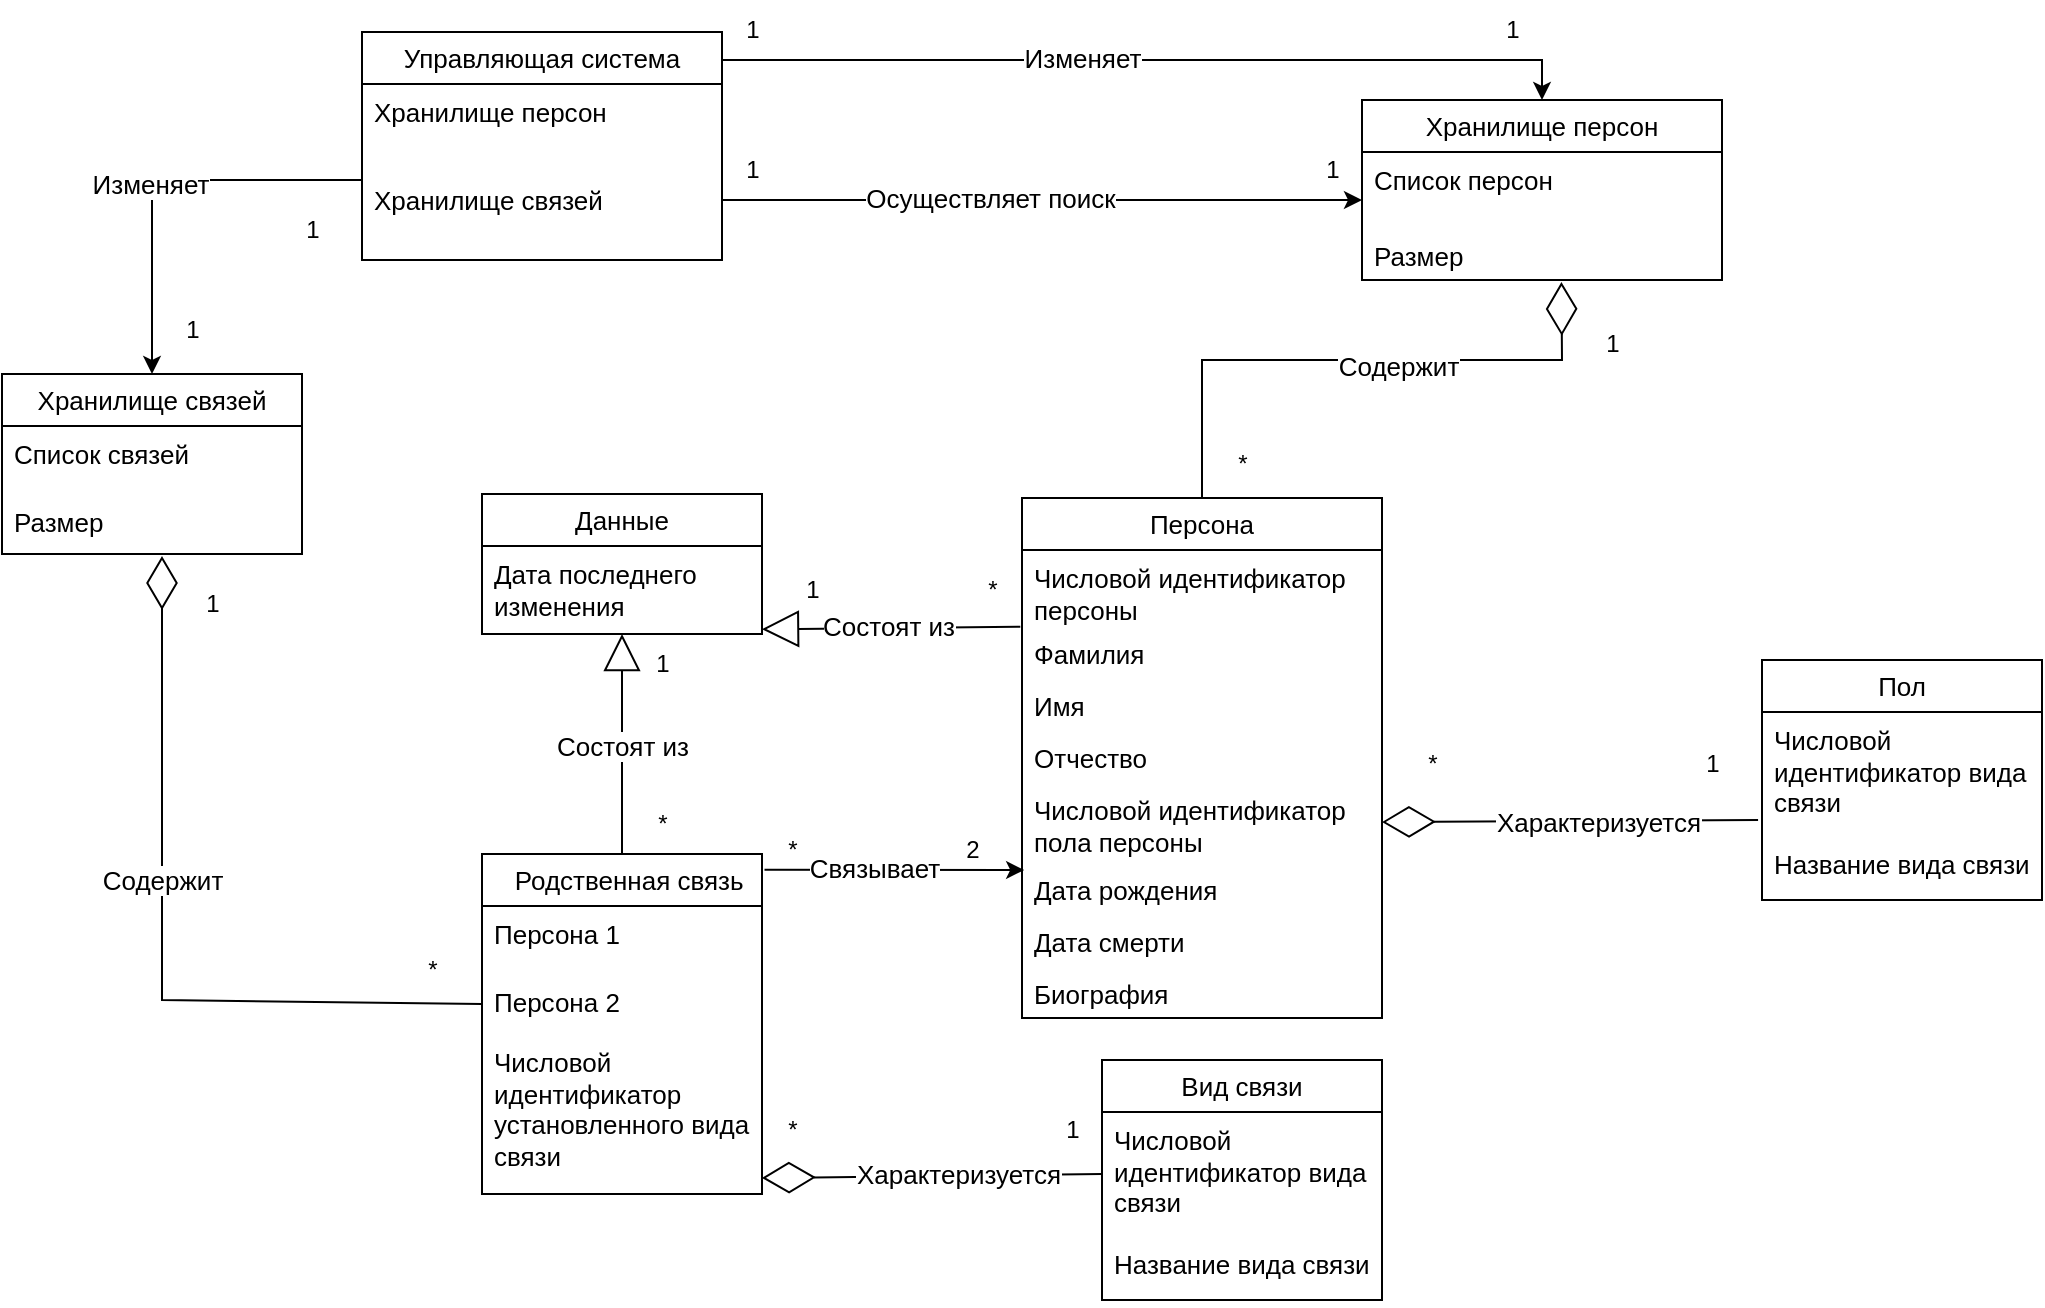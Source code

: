 <mxfile version="27.0.5">
  <diagram name="Страница — 1" id="oWjIXsU3mf1akvwN-b04">
    <mxGraphModel dx="1395" dy="888" grid="1" gridSize="10" guides="1" tooltips="1" connect="1" arrows="1" fold="1" page="1" pageScale="1" pageWidth="1169" pageHeight="827" math="0" shadow="0">
      <root>
        <mxCell id="0" />
        <mxCell id="1" parent="0" />
        <mxCell id="Pe6e0rsCghZo0KKIEObm-4" value="Персона" style="swimlane;fontStyle=0;childLayout=stackLayout;horizontal=1;startSize=26;fillColor=none;horizontalStack=0;resizeParent=1;resizeParentMax=0;resizeLast=0;collapsible=1;marginBottom=0;whiteSpace=wrap;html=1;fontSize=13;" parent="1" vertex="1">
          <mxGeometry x="750" y="319" width="180" height="260" as="geometry" />
        </mxCell>
        <mxCell id="eT4LEZ8fYCW7e159eP6c-8" value="Числовой идентификатор персоны" style="text;strokeColor=none;fillColor=none;align=left;verticalAlign=top;spacingLeft=4;spacingRight=4;overflow=hidden;rotatable=0;points=[[0,0.5],[1,0.5]];portConstraint=eastwest;whiteSpace=wrap;html=1;fontSize=13;" parent="Pe6e0rsCghZo0KKIEObm-4" vertex="1">
          <mxGeometry y="26" width="180" height="38" as="geometry" />
        </mxCell>
        <mxCell id="Pe6e0rsCghZo0KKIEObm-5" value="Фамилия" style="text;strokeColor=none;fillColor=none;align=left;verticalAlign=top;spacingLeft=4;spacingRight=4;overflow=hidden;rotatable=0;points=[[0,0.5],[1,0.5]];portConstraint=eastwest;whiteSpace=wrap;html=1;fontSize=13;" parent="Pe6e0rsCghZo0KKIEObm-4" vertex="1">
          <mxGeometry y="64" width="180" height="26" as="geometry" />
        </mxCell>
        <mxCell id="Pe6e0rsCghZo0KKIEObm-6" value="Имя" style="text;strokeColor=none;fillColor=none;align=left;verticalAlign=top;spacingLeft=4;spacingRight=4;overflow=hidden;rotatable=0;points=[[0,0.5],[1,0.5]];portConstraint=eastwest;whiteSpace=wrap;html=1;fontSize=13;" parent="Pe6e0rsCghZo0KKIEObm-4" vertex="1">
          <mxGeometry y="90" width="180" height="26" as="geometry" />
        </mxCell>
        <mxCell id="Pe6e0rsCghZo0KKIEObm-7" value="Отчество" style="text;strokeColor=none;fillColor=none;align=left;verticalAlign=top;spacingLeft=4;spacingRight=4;overflow=hidden;rotatable=0;points=[[0,0.5],[1,0.5]];portConstraint=eastwest;whiteSpace=wrap;html=1;fontSize=13;" parent="Pe6e0rsCghZo0KKIEObm-4" vertex="1">
          <mxGeometry y="116" width="180" height="26" as="geometry" />
        </mxCell>
        <mxCell id="Pe6e0rsCghZo0KKIEObm-11" value="Числовой идентификатор пола персоны" style="text;strokeColor=none;fillColor=none;align=left;verticalAlign=top;spacingLeft=4;spacingRight=4;overflow=hidden;rotatable=0;points=[[0,0.5],[1,0.5]];portConstraint=eastwest;whiteSpace=wrap;html=1;fontSize=13;" parent="Pe6e0rsCghZo0KKIEObm-4" vertex="1">
          <mxGeometry y="142" width="180" height="40" as="geometry" />
        </mxCell>
        <mxCell id="Pe6e0rsCghZo0KKIEObm-10" value="Дата рождения" style="text;strokeColor=none;fillColor=none;align=left;verticalAlign=top;spacingLeft=4;spacingRight=4;overflow=hidden;rotatable=0;points=[[0,0.5],[1,0.5]];portConstraint=eastwest;whiteSpace=wrap;html=1;fontSize=13;" parent="Pe6e0rsCghZo0KKIEObm-4" vertex="1">
          <mxGeometry y="182" width="180" height="26" as="geometry" />
        </mxCell>
        <mxCell id="Pe6e0rsCghZo0KKIEObm-14" value="Дата смерти" style="text;strokeColor=none;fillColor=none;align=left;verticalAlign=top;spacingLeft=4;spacingRight=4;overflow=hidden;rotatable=0;points=[[0,0.5],[1,0.5]];portConstraint=eastwest;whiteSpace=wrap;html=1;fontSize=13;" parent="Pe6e0rsCghZo0KKIEObm-4" vertex="1">
          <mxGeometry y="208" width="180" height="26" as="geometry" />
        </mxCell>
        <mxCell id="Pe6e0rsCghZo0KKIEObm-13" value="Биография" style="text;strokeColor=none;fillColor=none;align=left;verticalAlign=top;spacingLeft=4;spacingRight=4;overflow=hidden;rotatable=0;points=[[0,0.5],[1,0.5]];portConstraint=eastwest;whiteSpace=wrap;html=1;fontSize=13;" parent="Pe6e0rsCghZo0KKIEObm-4" vertex="1">
          <mxGeometry y="234" width="180" height="26" as="geometry" />
        </mxCell>
        <mxCell id="Pe6e0rsCghZo0KKIEObm-15" value="&amp;nbsp; &amp;nbsp;Родственная связь&amp;nbsp;" style="swimlane;fontStyle=0;childLayout=stackLayout;horizontal=1;startSize=26;fillColor=none;horizontalStack=0;resizeParent=1;resizeParentMax=0;resizeLast=0;collapsible=1;marginBottom=0;whiteSpace=wrap;html=1;fontSize=13;" parent="1" vertex="1">
          <mxGeometry x="480" y="497" width="140" height="170" as="geometry">
            <mxRectangle x="480" y="497" width="150" height="30" as="alternateBounds" />
          </mxGeometry>
        </mxCell>
        <mxCell id="eT4LEZ8fYCW7e159eP6c-2" value="Персона 1" style="text;strokeColor=none;fillColor=none;align=left;verticalAlign=top;spacingLeft=4;spacingRight=4;overflow=hidden;rotatable=0;points=[[0,0.5],[1,0.5]];portConstraint=eastwest;whiteSpace=wrap;html=1;fontSize=13;" parent="Pe6e0rsCghZo0KKIEObm-15" vertex="1">
          <mxGeometry y="26" width="140" height="34" as="geometry" />
        </mxCell>
        <mxCell id="eT4LEZ8fYCW7e159eP6c-4" value="Персона 2" style="text;strokeColor=none;fillColor=none;align=left;verticalAlign=top;spacingLeft=4;spacingRight=4;overflow=hidden;rotatable=0;points=[[0,0.5],[1,0.5]];portConstraint=eastwest;whiteSpace=wrap;html=1;fontSize=13;" parent="Pe6e0rsCghZo0KKIEObm-15" vertex="1">
          <mxGeometry y="60" width="140" height="30" as="geometry" />
        </mxCell>
        <mxCell id="eT4LEZ8fYCW7e159eP6c-7" value="Числовой идентификатор установленного вида связи" style="text;strokeColor=none;fillColor=none;align=left;verticalAlign=top;spacingLeft=4;spacingRight=4;overflow=hidden;rotatable=0;points=[[0,0.5],[1,0.5]];portConstraint=eastwest;whiteSpace=wrap;html=1;fontSize=13;" parent="Pe6e0rsCghZo0KKIEObm-15" vertex="1">
          <mxGeometry y="90" width="140" height="80" as="geometry" />
        </mxCell>
        <mxCell id="Pe6e0rsCghZo0KKIEObm-37" value="" style="endArrow=none;endFill=1;endSize=24;html=1;rounded=0;startFill=1;entryX=0;entryY=0.091;entryDx=0;entryDy=0;exitX=0.5;exitY=0;exitDx=0;exitDy=0;strokeColor=default;align=center;verticalAlign=middle;fontFamily=Helvetica;fontSize=11;fontColor=default;labelBackgroundColor=default;startArrow=classic;entryPerimeter=0;" parent="1" source="V9V1Q51ZIN7lAQ6END5D-14" target="V9V1Q51ZIN7lAQ6END5D-4" edge="1">
          <mxGeometry width="160" relative="1" as="geometry">
            <mxPoint x="290" y="414" as="sourcePoint" />
            <mxPoint x="550" y="200" as="targetPoint" />
            <Array as="points">
              <mxPoint x="315" y="160" />
            </Array>
          </mxGeometry>
        </mxCell>
        <mxCell id="Pe6e0rsCghZo0KKIEObm-38" value="Изменяет" style="edgeLabel;html=1;align=center;verticalAlign=middle;resizable=0;points=[];fontSize=13;rounded=0;strokeColor=default;fontFamily=Helvetica;fontColor=default;labelBackgroundColor=default;" parent="Pe6e0rsCghZo0KKIEObm-37" vertex="1" connectable="0">
          <mxGeometry x="0.164" y="-1" relative="1" as="geometry">
            <mxPoint x="-22" y="1" as="offset" />
          </mxGeometry>
        </mxCell>
        <mxCell id="Pe6e0rsCghZo0KKIEObm-39" value="Данные" style="swimlane;fontStyle=0;childLayout=stackLayout;horizontal=1;startSize=26;fillColor=none;horizontalStack=0;resizeParent=1;resizeParentMax=0;resizeLast=0;collapsible=1;marginBottom=0;whiteSpace=wrap;html=1;fontSize=13;" parent="1" vertex="1">
          <mxGeometry x="480" y="317" width="140" height="70" as="geometry">
            <mxRectangle x="510" y="317" width="80" height="30" as="alternateBounds" />
          </mxGeometry>
        </mxCell>
        <mxCell id="Pe6e0rsCghZo0KKIEObm-63" value="Дата последнего изменения" style="text;strokeColor=none;fillColor=none;align=left;verticalAlign=top;spacingLeft=4;spacingRight=4;overflow=hidden;rotatable=0;points=[[0,0.5],[1,0.5]];portConstraint=eastwest;whiteSpace=wrap;html=1;fontSize=13;" parent="Pe6e0rsCghZo0KKIEObm-39" vertex="1">
          <mxGeometry y="26" width="140" height="44" as="geometry" />
        </mxCell>
        <mxCell id="Pe6e0rsCghZo0KKIEObm-44" value="" style="endArrow=block;endFill=0;endSize=16;html=1;rounded=0;exitX=0;exitY=0.946;exitDx=0;exitDy=0;entryX=1.006;entryY=0.632;entryDx=0;entryDy=0;strokeColor=default;align=center;verticalAlign=middle;fontFamily=Helvetica;fontSize=13;fontColor=default;labelBackgroundColor=default;exitPerimeter=0;entryPerimeter=0;" parent="1" edge="1">
          <mxGeometry width="160" relative="1" as="geometry">
            <mxPoint x="749.16" y="383.396" as="sourcePoint" />
            <mxPoint x="620.0" y="384.608" as="targetPoint" />
          </mxGeometry>
        </mxCell>
        <mxCell id="Pe6e0rsCghZo0KKIEObm-66" value="Состоят из" style="edgeLabel;html=1;align=center;verticalAlign=middle;resizable=0;points=[];fontSize=13;rounded=0;strokeColor=default;fontFamily=Helvetica;fontColor=default;labelBackgroundColor=default;" parent="Pe6e0rsCghZo0KKIEObm-44" vertex="1" connectable="0">
          <mxGeometry x="0.031" y="-1" relative="1" as="geometry">
            <mxPoint as="offset" />
          </mxGeometry>
        </mxCell>
        <mxCell id="Pe6e0rsCghZo0KKIEObm-47" value="" style="endArrow=none;endFill=1;endSize=24;html=1;rounded=0;startFill=1;exitX=0.006;exitY=0.154;exitDx=0;exitDy=0;entryX=1.009;entryY=0.046;entryDx=0;entryDy=0;exitPerimeter=0;entryPerimeter=0;strokeColor=default;align=center;verticalAlign=middle;fontFamily=Helvetica;fontSize=13;fontColor=default;labelBackgroundColor=default;startArrow=classic;" parent="1" source="Pe6e0rsCghZo0KKIEObm-10" target="Pe6e0rsCghZo0KKIEObm-15" edge="1">
          <mxGeometry width="160" relative="1" as="geometry">
            <mxPoint x="1180" y="338" as="sourcePoint" />
            <mxPoint x="630" y="514" as="targetPoint" />
          </mxGeometry>
        </mxCell>
        <mxCell id="Pe6e0rsCghZo0KKIEObm-48" value="Связывает" style="edgeLabel;html=1;align=center;verticalAlign=middle;resizable=0;points=[];fontSize=13;rounded=0;strokeColor=default;fontFamily=Helvetica;fontColor=default;labelBackgroundColor=default;" parent="Pe6e0rsCghZo0KKIEObm-47" vertex="1" connectable="0">
          <mxGeometry x="0.164" y="-1" relative="1" as="geometry">
            <mxPoint as="offset" />
          </mxGeometry>
        </mxCell>
        <mxCell id="Pe6e0rsCghZo0KKIEObm-56" value="" style="endArrow=block;endFill=0;endSize=16;html=1;rounded=0;exitX=0.5;exitY=0;exitDx=0;exitDy=0;entryX=0.5;entryY=1;entryDx=0;entryDy=0;strokeColor=default;align=center;verticalAlign=middle;fontFamily=Helvetica;fontSize=13;fontColor=default;labelBackgroundColor=default;" parent="1" source="Pe6e0rsCghZo0KKIEObm-15" target="Pe6e0rsCghZo0KKIEObm-39" edge="1">
          <mxGeometry width="160" relative="1" as="geometry">
            <mxPoint x="560" y="507" as="sourcePoint" />
            <mxPoint x="560" y="405" as="targetPoint" />
          </mxGeometry>
        </mxCell>
        <mxCell id="Pe6e0rsCghZo0KKIEObm-67" value="Состоят из" style="edgeLabel;html=1;align=center;verticalAlign=middle;resizable=0;points=[];fontSize=13;rounded=0;strokeColor=default;fontFamily=Helvetica;fontColor=default;labelBackgroundColor=default;" parent="Pe6e0rsCghZo0KKIEObm-56" vertex="1" connectable="0">
          <mxGeometry x="-0.018" relative="1" as="geometry">
            <mxPoint as="offset" />
          </mxGeometry>
        </mxCell>
        <mxCell id="Pe6e0rsCghZo0KKIEObm-58" value="" style="endArrow=none;endFill=1;endSize=24;html=1;rounded=0;startFill=1;exitX=0;exitY=0.632;exitDx=0;exitDy=0;exitPerimeter=0;startArrow=classic;" parent="1" source="V9V1Q51ZIN7lAQ6END5D-6" edge="1">
          <mxGeometry width="160" relative="1" as="geometry">
            <mxPoint x="630" y="340" as="sourcePoint" />
            <mxPoint x="600" y="170" as="targetPoint" />
            <Array as="points">
              <mxPoint x="690" y="170" />
            </Array>
          </mxGeometry>
        </mxCell>
        <mxCell id="Pe6e0rsCghZo0KKIEObm-59" value="Осуществляет поиск" style="edgeLabel;html=1;align=center;verticalAlign=middle;resizable=0;points=[];fontSize=13;" parent="Pe6e0rsCghZo0KKIEObm-58" vertex="1" connectable="0">
          <mxGeometry x="0.164" y="-1" relative="1" as="geometry">
            <mxPoint as="offset" />
          </mxGeometry>
        </mxCell>
        <mxCell id="Pe6e0rsCghZo0KKIEObm-68" value="1" style="text;html=1;align=center;verticalAlign=middle;resizable=0;points=[];autosize=1;strokeColor=none;fillColor=none;" parent="1" vertex="1">
          <mxGeometry x="380" y="170" width="30" height="30" as="geometry" />
        </mxCell>
        <mxCell id="Pe6e0rsCghZo0KKIEObm-70" value="*" style="text;html=1;align=center;verticalAlign=middle;resizable=0;points=[];autosize=1;strokeColor=none;fillColor=none;" parent="1" vertex="1">
          <mxGeometry x="720" y="350" width="30" height="30" as="geometry" />
        </mxCell>
        <mxCell id="Pe6e0rsCghZo0KKIEObm-71" value="*" style="text;html=1;align=center;verticalAlign=middle;resizable=0;points=[];autosize=1;strokeColor=none;fillColor=none;" parent="1" vertex="1">
          <mxGeometry x="555" y="467" width="30" height="30" as="geometry" />
        </mxCell>
        <mxCell id="Pe6e0rsCghZo0KKIEObm-72" value="*" style="text;html=1;align=center;verticalAlign=middle;resizable=0;points=[];autosize=1;strokeColor=none;fillColor=none;" parent="1" vertex="1">
          <mxGeometry x="620" y="480" width="30" height="30" as="geometry" />
        </mxCell>
        <mxCell id="Pe6e0rsCghZo0KKIEObm-73" value="2" style="text;html=1;align=center;verticalAlign=middle;resizable=0;points=[];autosize=1;strokeColor=none;fillColor=none;" parent="1" vertex="1">
          <mxGeometry x="710" y="480" width="30" height="30" as="geometry" />
        </mxCell>
        <mxCell id="Pe6e0rsCghZo0KKIEObm-74" value="1" style="text;html=1;align=center;verticalAlign=middle;resizable=0;points=[];autosize=1;strokeColor=none;fillColor=none;" parent="1" vertex="1">
          <mxGeometry x="630" y="350" width="30" height="30" as="geometry" />
        </mxCell>
        <mxCell id="Pe6e0rsCghZo0KKIEObm-75" value="1" style="text;html=1;align=center;verticalAlign=middle;resizable=0;points=[];autosize=1;strokeColor=none;fillColor=none;" parent="1" vertex="1">
          <mxGeometry x="555" y="387" width="30" height="30" as="geometry" />
        </mxCell>
        <mxCell id="Yw1YEkHq75_yNaC5oLke-2" value="1" style="text;html=1;align=center;verticalAlign=middle;resizable=0;points=[];autosize=1;strokeColor=none;fillColor=none;" parent="1" vertex="1">
          <mxGeometry x="600" y="140" width="30" height="30" as="geometry" />
        </mxCell>
        <mxCell id="eT4LEZ8fYCW7e159eP6c-9" value="Вид связи" style="swimlane;fontStyle=0;childLayout=stackLayout;horizontal=1;startSize=26;fillColor=none;horizontalStack=0;resizeParent=1;resizeParentMax=0;resizeLast=0;collapsible=1;marginBottom=0;whiteSpace=wrap;html=1;fontSize=13;" parent="1" vertex="1">
          <mxGeometry x="790" y="600" width="140" height="120" as="geometry">
            <mxRectangle x="755" y="667" width="100" height="30" as="alternateBounds" />
          </mxGeometry>
        </mxCell>
        <mxCell id="eT4LEZ8fYCW7e159eP6c-14" value="Числовой идентификатор вида связи" style="text;strokeColor=none;fillColor=none;align=left;verticalAlign=top;spacingLeft=4;spacingRight=4;overflow=hidden;rotatable=0;points=[[0,0.5],[1,0.5]];portConstraint=eastwest;whiteSpace=wrap;html=1;fontSize=13;" parent="eT4LEZ8fYCW7e159eP6c-9" vertex="1">
          <mxGeometry y="26" width="140" height="62" as="geometry" />
        </mxCell>
        <mxCell id="eT4LEZ8fYCW7e159eP6c-15" value="Название вида связи" style="text;strokeColor=none;fillColor=none;align=left;verticalAlign=top;spacingLeft=4;spacingRight=4;overflow=hidden;rotatable=0;points=[[0,0.5],[1,0.5]];portConstraint=eastwest;whiteSpace=wrap;html=1;fontSize=13;" parent="eT4LEZ8fYCW7e159eP6c-9" vertex="1">
          <mxGeometry y="88" width="140" height="32" as="geometry" />
        </mxCell>
        <mxCell id="eT4LEZ8fYCW7e159eP6c-10" value="" style="endArrow=diamondThin;endFill=0;endSize=24;html=1;rounded=0;startFill=0;exitX=0;exitY=0.5;exitDx=0;exitDy=0;startArrow=none;strokeColor=default;align=center;verticalAlign=middle;fontFamily=Helvetica;fontSize=11;fontColor=default;labelBackgroundColor=default;" parent="1" source="eT4LEZ8fYCW7e159eP6c-14" edge="1">
          <mxGeometry width="160" relative="1" as="geometry">
            <mxPoint x="620" y="652" as="sourcePoint" />
            <mxPoint x="620" y="659" as="targetPoint" />
          </mxGeometry>
        </mxCell>
        <mxCell id="eT4LEZ8fYCW7e159eP6c-11" value="Характеризуется" style="edgeLabel;html=1;align=center;verticalAlign=middle;resizable=0;points=[];fontSize=13;rounded=0;strokeColor=default;fontFamily=Helvetica;fontColor=default;labelBackgroundColor=default;" parent="eT4LEZ8fYCW7e159eP6c-10" vertex="1" connectable="0">
          <mxGeometry x="0.164" y="-1" relative="1" as="geometry">
            <mxPoint x="27" as="offset" />
          </mxGeometry>
        </mxCell>
        <mxCell id="eT4LEZ8fYCW7e159eP6c-12" value="*" style="text;html=1;align=center;verticalAlign=middle;resizable=0;points=[];autosize=1;strokeColor=none;fillColor=none;" parent="1" vertex="1">
          <mxGeometry x="620" y="620" width="30" height="30" as="geometry" />
        </mxCell>
        <mxCell id="eT4LEZ8fYCW7e159eP6c-13" value="1" style="text;html=1;align=center;verticalAlign=middle;resizable=0;points=[];autosize=1;strokeColor=none;fillColor=none;" parent="1" vertex="1">
          <mxGeometry x="760" y="620" width="30" height="30" as="geometry" />
        </mxCell>
        <mxCell id="V9V1Q51ZIN7lAQ6END5D-1" value="Управляющая система" style="swimlane;fontStyle=0;childLayout=stackLayout;horizontal=1;startSize=26;fillColor=none;horizontalStack=0;resizeParent=1;resizeParentMax=0;resizeLast=0;collapsible=1;marginBottom=0;whiteSpace=wrap;html=1;fontSize=13;" vertex="1" parent="1">
          <mxGeometry x="420" y="86" width="180" height="114" as="geometry">
            <mxRectangle x="510" y="317" width="80" height="30" as="alternateBounds" />
          </mxGeometry>
        </mxCell>
        <mxCell id="V9V1Q51ZIN7lAQ6END5D-3" value="Хранилище&amp;nbsp;персон" style="text;strokeColor=none;fillColor=none;align=left;verticalAlign=top;spacingLeft=4;spacingRight=4;overflow=hidden;rotatable=0;points=[[0,0.5],[1,0.5]];portConstraint=eastwest;whiteSpace=wrap;html=1;fontSize=13;" vertex="1" parent="V9V1Q51ZIN7lAQ6END5D-1">
          <mxGeometry y="26" width="180" height="44" as="geometry" />
        </mxCell>
        <mxCell id="V9V1Q51ZIN7lAQ6END5D-4" value="Хранилище связей" style="text;strokeColor=none;fillColor=none;align=left;verticalAlign=top;spacingLeft=4;spacingRight=4;overflow=hidden;rotatable=0;points=[[0,0.5],[1,0.5]];portConstraint=eastwest;whiteSpace=wrap;html=1;fontSize=13;" vertex="1" parent="V9V1Q51ZIN7lAQ6END5D-1">
          <mxGeometry y="70" width="180" height="44" as="geometry" />
        </mxCell>
        <mxCell id="V9V1Q51ZIN7lAQ6END5D-5" value="&lt;span style=&quot;text-align: left;&quot;&gt;Хранилище&amp;nbsp;персон&lt;/span&gt;" style="swimlane;fontStyle=0;childLayout=stackLayout;horizontal=1;startSize=26;fillColor=none;horizontalStack=0;resizeParent=1;resizeParentMax=0;resizeLast=0;collapsible=1;marginBottom=0;whiteSpace=wrap;html=1;fontSize=13;" vertex="1" parent="1">
          <mxGeometry x="920" y="120" width="180" height="90" as="geometry" />
        </mxCell>
        <mxCell id="V9V1Q51ZIN7lAQ6END5D-6" value="Список персон" style="text;strokeColor=none;fillColor=none;align=left;verticalAlign=top;spacingLeft=4;spacingRight=4;overflow=hidden;rotatable=0;points=[[0,0.5],[1,0.5]];portConstraint=eastwest;whiteSpace=wrap;html=1;fontSize=13;" vertex="1" parent="V9V1Q51ZIN7lAQ6END5D-5">
          <mxGeometry y="26" width="180" height="38" as="geometry" />
        </mxCell>
        <mxCell id="V9V1Q51ZIN7lAQ6END5D-7" value="Размер" style="text;strokeColor=none;fillColor=none;align=left;verticalAlign=top;spacingLeft=4;spacingRight=4;overflow=hidden;rotatable=0;points=[[0,0.5],[1,0.5]];portConstraint=eastwest;whiteSpace=wrap;html=1;fontSize=13;" vertex="1" parent="V9V1Q51ZIN7lAQ6END5D-5">
          <mxGeometry y="64" width="180" height="26" as="geometry" />
        </mxCell>
        <mxCell id="V9V1Q51ZIN7lAQ6END5D-14" value="&lt;span style=&quot;text-align: left;&quot;&gt;Хранилище&amp;nbsp;&lt;/span&gt;&lt;span style=&quot;text-align: left;&quot;&gt;связей&lt;/span&gt;" style="swimlane;fontStyle=0;childLayout=stackLayout;horizontal=1;startSize=26;fillColor=none;horizontalStack=0;resizeParent=1;resizeParentMax=0;resizeLast=0;collapsible=1;marginBottom=0;whiteSpace=wrap;html=1;fontSize=13;" vertex="1" parent="1">
          <mxGeometry x="240" y="257" width="150" height="90" as="geometry">
            <mxRectangle x="480" y="497" width="150" height="30" as="alternateBounds" />
          </mxGeometry>
        </mxCell>
        <mxCell id="V9V1Q51ZIN7lAQ6END5D-15" value="Список связей&amp;nbsp;" style="text;strokeColor=none;fillColor=none;align=left;verticalAlign=top;spacingLeft=4;spacingRight=4;overflow=hidden;rotatable=0;points=[[0,0.5],[1,0.5]];portConstraint=eastwest;whiteSpace=wrap;html=1;fontSize=13;" vertex="1" parent="V9V1Q51ZIN7lAQ6END5D-14">
          <mxGeometry y="26" width="150" height="34" as="geometry" />
        </mxCell>
        <mxCell id="V9V1Q51ZIN7lAQ6END5D-16" value="Размер" style="text;strokeColor=none;fillColor=none;align=left;verticalAlign=top;spacingLeft=4;spacingRight=4;overflow=hidden;rotatable=0;points=[[0,0.5],[1,0.5]];portConstraint=eastwest;whiteSpace=wrap;html=1;fontSize=13;" vertex="1" parent="V9V1Q51ZIN7lAQ6END5D-14">
          <mxGeometry y="60" width="150" height="30" as="geometry" />
        </mxCell>
        <mxCell id="V9V1Q51ZIN7lAQ6END5D-18" value="Пол" style="swimlane;fontStyle=0;childLayout=stackLayout;horizontal=1;startSize=26;fillColor=none;horizontalStack=0;resizeParent=1;resizeParentMax=0;resizeLast=0;collapsible=1;marginBottom=0;whiteSpace=wrap;html=1;fontSize=13;" vertex="1" parent="1">
          <mxGeometry x="1120" y="400" width="140" height="120" as="geometry">
            <mxRectangle x="755" y="667" width="100" height="30" as="alternateBounds" />
          </mxGeometry>
        </mxCell>
        <mxCell id="V9V1Q51ZIN7lAQ6END5D-19" value="Числовой идентификатор вида связи" style="text;strokeColor=none;fillColor=none;align=left;verticalAlign=top;spacingLeft=4;spacingRight=4;overflow=hidden;rotatable=0;points=[[0,0.5],[1,0.5]];portConstraint=eastwest;whiteSpace=wrap;html=1;fontSize=13;" vertex="1" parent="V9V1Q51ZIN7lAQ6END5D-18">
          <mxGeometry y="26" width="140" height="62" as="geometry" />
        </mxCell>
        <mxCell id="V9V1Q51ZIN7lAQ6END5D-20" value="Название вида связи" style="text;strokeColor=none;fillColor=none;align=left;verticalAlign=top;spacingLeft=4;spacingRight=4;overflow=hidden;rotatable=0;points=[[0,0.5],[1,0.5]];portConstraint=eastwest;whiteSpace=wrap;html=1;fontSize=13;" vertex="1" parent="V9V1Q51ZIN7lAQ6END5D-18">
          <mxGeometry y="88" width="140" height="32" as="geometry" />
        </mxCell>
        <mxCell id="V9V1Q51ZIN7lAQ6END5D-21" value="" style="endArrow=diamondThin;endFill=0;endSize=24;html=1;rounded=0;entryX=1;entryY=0.5;entryDx=0;entryDy=0;exitX=-0.014;exitY=0.871;exitDx=0;exitDy=0;exitPerimeter=0;" edge="1" parent="1" source="V9V1Q51ZIN7lAQ6END5D-19" target="Pe6e0rsCghZo0KKIEObm-11">
          <mxGeometry width="160" relative="1" as="geometry">
            <mxPoint x="950" y="659.5" as="sourcePoint" />
            <mxPoint x="1110" y="659.5" as="targetPoint" />
          </mxGeometry>
        </mxCell>
        <mxCell id="V9V1Q51ZIN7lAQ6END5D-22" value="Характеризуется" style="edgeLabel;html=1;align=center;verticalAlign=middle;resizable=0;points=[];fontSize=13;" vertex="1" connectable="0" parent="V9V1Q51ZIN7lAQ6END5D-21">
          <mxGeometry x="-0.146" y="2" relative="1" as="geometry">
            <mxPoint y="-2" as="offset" />
          </mxGeometry>
        </mxCell>
        <mxCell id="V9V1Q51ZIN7lAQ6END5D-23" value="1" style="text;html=1;align=center;verticalAlign=middle;resizable=0;points=[];autosize=1;strokeColor=none;fillColor=none;" vertex="1" parent="1">
          <mxGeometry x="1080" y="437" width="30" height="30" as="geometry" />
        </mxCell>
        <mxCell id="V9V1Q51ZIN7lAQ6END5D-24" value="*" style="text;html=1;align=center;verticalAlign=middle;resizable=0;points=[];autosize=1;strokeColor=none;fillColor=none;" vertex="1" parent="1">
          <mxGeometry x="940" y="437" width="30" height="30" as="geometry" />
        </mxCell>
        <mxCell id="V9V1Q51ZIN7lAQ6END5D-26" value="1" style="text;html=1;align=center;verticalAlign=middle;resizable=0;points=[];autosize=1;strokeColor=none;fillColor=none;" vertex="1" parent="1">
          <mxGeometry x="890" y="140" width="30" height="30" as="geometry" />
        </mxCell>
        <mxCell id="V9V1Q51ZIN7lAQ6END5D-30" value="" style="endArrow=none;endFill=1;endSize=24;html=1;rounded=0;startFill=1;exitX=0.5;exitY=0;exitDx=0;exitDy=0;startArrow=classic;" edge="1" parent="1" source="V9V1Q51ZIN7lAQ6END5D-5">
          <mxGeometry width="160" relative="1" as="geometry">
            <mxPoint x="830" y="100" as="sourcePoint" />
            <mxPoint x="600" y="100" as="targetPoint" />
            <Array as="points">
              <mxPoint x="1010" y="100" />
              <mxPoint x="690" y="100" />
            </Array>
          </mxGeometry>
        </mxCell>
        <mxCell id="V9V1Q51ZIN7lAQ6END5D-31" value="Изменяет" style="edgeLabel;html=1;align=center;verticalAlign=middle;resizable=0;points=[];fontSize=13;" vertex="1" connectable="0" parent="V9V1Q51ZIN7lAQ6END5D-30">
          <mxGeometry x="0.164" y="-1" relative="1" as="geometry">
            <mxPoint as="offset" />
          </mxGeometry>
        </mxCell>
        <mxCell id="V9V1Q51ZIN7lAQ6END5D-32" value="1" style="text;html=1;align=center;verticalAlign=middle;resizable=0;points=[];autosize=1;strokeColor=none;fillColor=none;" vertex="1" parent="1">
          <mxGeometry x="320" y="220" width="30" height="30" as="geometry" />
        </mxCell>
        <mxCell id="V9V1Q51ZIN7lAQ6END5D-33" value="1" style="text;html=1;align=center;verticalAlign=middle;resizable=0;points=[];autosize=1;strokeColor=none;fillColor=none;" vertex="1" parent="1">
          <mxGeometry x="600" y="70" width="30" height="30" as="geometry" />
        </mxCell>
        <mxCell id="V9V1Q51ZIN7lAQ6END5D-34" value="1" style="text;html=1;align=center;verticalAlign=middle;resizable=0;points=[];autosize=1;strokeColor=none;fillColor=none;" vertex="1" parent="1">
          <mxGeometry x="980" y="70" width="30" height="30" as="geometry" />
        </mxCell>
        <mxCell id="V9V1Q51ZIN7lAQ6END5D-35" value="" style="endArrow=diamondThin;endFill=0;endSize=24;html=1;rounded=0;startFill=0;strokeColor=default;align=center;verticalAlign=middle;fontFamily=Helvetica;fontSize=11;fontColor=default;labelBackgroundColor=default;startArrow=none;exitX=0;exitY=0.5;exitDx=0;exitDy=0;" edge="1" parent="1" source="eT4LEZ8fYCW7e159eP6c-4">
          <mxGeometry width="160" relative="1" as="geometry">
            <mxPoint x="450" y="440" as="sourcePoint" />
            <mxPoint x="320" y="348" as="targetPoint" />
            <Array as="points">
              <mxPoint x="320" y="570" />
            </Array>
          </mxGeometry>
        </mxCell>
        <mxCell id="V9V1Q51ZIN7lAQ6END5D-36" value="Содержит" style="edgeLabel;html=1;align=center;verticalAlign=middle;resizable=0;points=[];fontSize=13;rounded=0;strokeColor=default;fontFamily=Helvetica;fontColor=default;labelBackgroundColor=default;" vertex="1" connectable="0" parent="V9V1Q51ZIN7lAQ6END5D-35">
          <mxGeometry x="0.164" y="-1" relative="1" as="geometry">
            <mxPoint x="-1" y="2" as="offset" />
          </mxGeometry>
        </mxCell>
        <mxCell id="V9V1Q51ZIN7lAQ6END5D-37" value="" style="endArrow=diamondThin;endFill=0;endSize=24;html=1;rounded=0;startFill=0;strokeColor=default;align=center;verticalAlign=middle;fontFamily=Helvetica;fontSize=11;fontColor=default;labelBackgroundColor=default;startArrow=none;exitX=0.5;exitY=0;exitDx=0;exitDy=0;entryX=0.554;entryY=1.037;entryDx=0;entryDy=0;entryPerimeter=0;" edge="1" parent="1" source="Pe6e0rsCghZo0KKIEObm-4" target="V9V1Q51ZIN7lAQ6END5D-7">
          <mxGeometry width="160" relative="1" as="geometry">
            <mxPoint x="490" y="582" as="sourcePoint" />
            <mxPoint x="330" y="358" as="targetPoint" />
            <Array as="points">
              <mxPoint x="840" y="250" />
              <mxPoint x="1020" y="250" />
            </Array>
          </mxGeometry>
        </mxCell>
        <mxCell id="V9V1Q51ZIN7lAQ6END5D-38" value="Содержит" style="edgeLabel;html=1;align=center;verticalAlign=middle;resizable=0;points=[];fontSize=13;rounded=0;strokeColor=default;fontFamily=Helvetica;fontColor=default;labelBackgroundColor=default;" vertex="1" connectable="0" parent="V9V1Q51ZIN7lAQ6END5D-37">
          <mxGeometry x="0.164" y="-1" relative="1" as="geometry">
            <mxPoint x="-1" y="2" as="offset" />
          </mxGeometry>
        </mxCell>
        <mxCell id="V9V1Q51ZIN7lAQ6END5D-39" value="*" style="text;html=1;align=center;verticalAlign=middle;resizable=0;points=[];autosize=1;strokeColor=none;fillColor=none;" vertex="1" parent="1">
          <mxGeometry x="845" y="287" width="30" height="30" as="geometry" />
        </mxCell>
        <mxCell id="V9V1Q51ZIN7lAQ6END5D-40" value="*" style="text;html=1;align=center;verticalAlign=middle;resizable=0;points=[];autosize=1;strokeColor=none;fillColor=none;" vertex="1" parent="1">
          <mxGeometry x="440" y="540" width="30" height="30" as="geometry" />
        </mxCell>
        <mxCell id="V9V1Q51ZIN7lAQ6END5D-41" value="1" style="text;html=1;align=center;verticalAlign=middle;resizable=0;points=[];autosize=1;strokeColor=none;fillColor=none;" vertex="1" parent="1">
          <mxGeometry x="1030" y="227" width="30" height="30" as="geometry" />
        </mxCell>
        <mxCell id="V9V1Q51ZIN7lAQ6END5D-42" value="1" style="text;html=1;align=center;verticalAlign=middle;resizable=0;points=[];autosize=1;strokeColor=none;fillColor=none;" vertex="1" parent="1">
          <mxGeometry x="330" y="357" width="30" height="30" as="geometry" />
        </mxCell>
      </root>
    </mxGraphModel>
  </diagram>
</mxfile>
